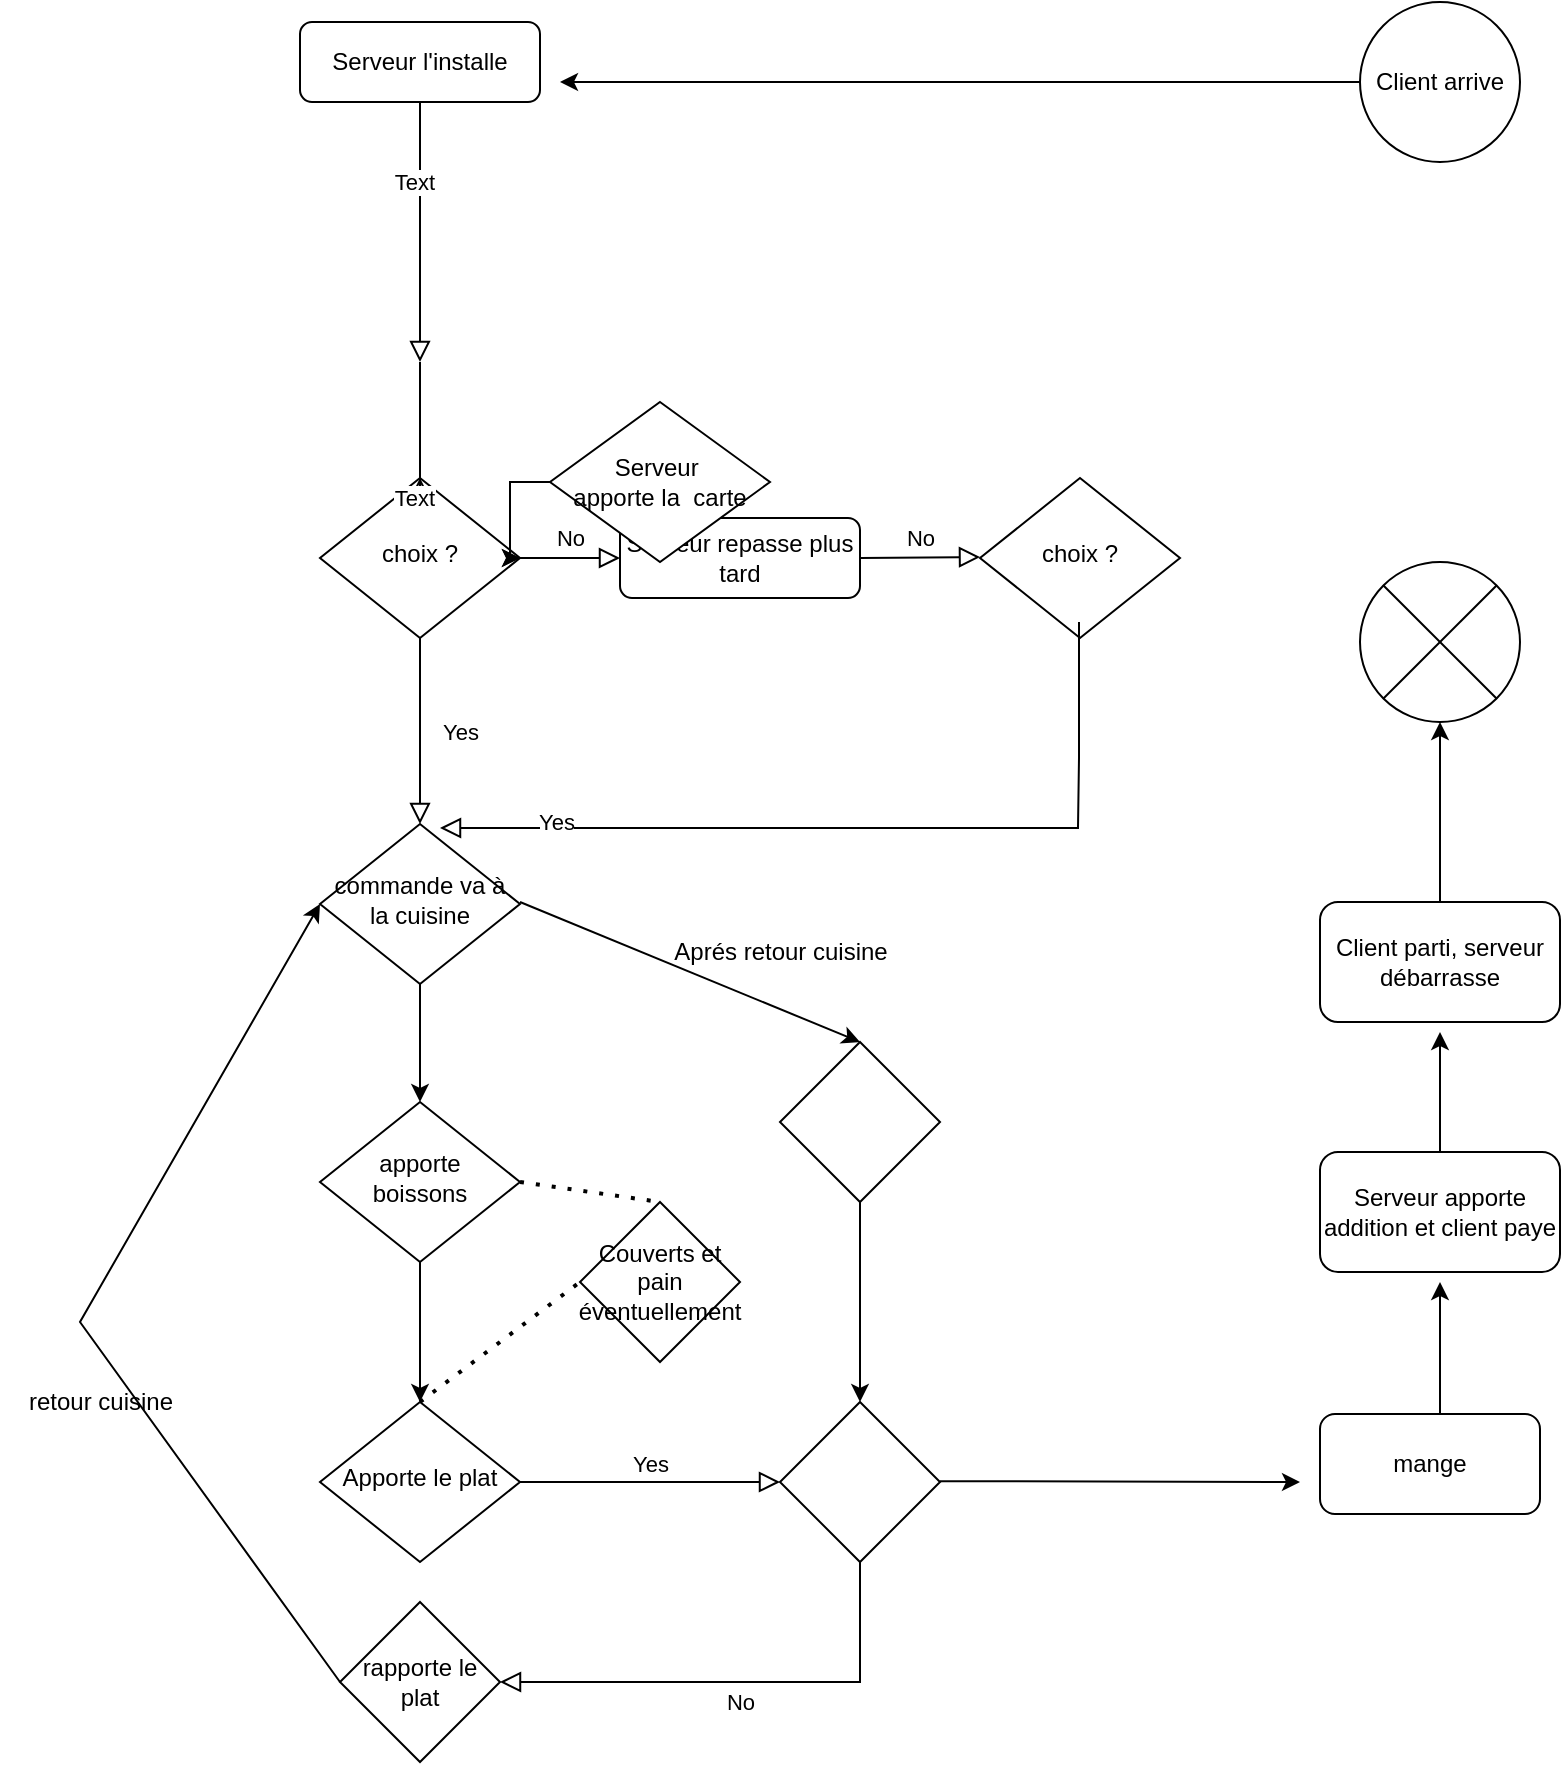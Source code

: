 <mxfile version="20.6.2" type="device"><diagram id="C5RBs43oDa-KdzZeNtuy" name="Page-1"><mxGraphModel dx="1707" dy="1020" grid="1" gridSize="10" guides="1" tooltips="1" connect="1" arrows="1" fold="1" page="1" pageScale="1" pageWidth="827" pageHeight="1169" math="0" shadow="0"><root><mxCell id="WIyWlLk6GJQsqaUBKTNV-0"/><mxCell id="WIyWlLk6GJQsqaUBKTNV-1" parent="WIyWlLk6GJQsqaUBKTNV-0"/><mxCell id="WIyWlLk6GJQsqaUBKTNV-2" value="" style="rounded=0;html=1;jettySize=auto;orthogonalLoop=1;fontSize=11;endArrow=block;endFill=0;endSize=8;strokeWidth=1;shadow=0;labelBackgroundColor=none;edgeStyle=orthogonalEdgeStyle;" parent="WIyWlLk6GJQsqaUBKTNV-1" source="WIyWlLk6GJQsqaUBKTNV-3" edge="1"><mxGeometry relative="1" as="geometry"><mxPoint x="220" y="180" as="targetPoint"/></mxGeometry></mxCell><mxCell id="IYweMEtOgKxNUD0_FUAG-0" value="Text" style="edgeLabel;html=1;align=center;verticalAlign=middle;resizable=0;points=[];" vertex="1" connectable="0" parent="WIyWlLk6GJQsqaUBKTNV-2"><mxGeometry x="0.725" y="-3" relative="1" as="geometry"><mxPoint y="-72" as="offset"/></mxGeometry></mxCell><mxCell id="WIyWlLk6GJQsqaUBKTNV-3" value="Serveur l'installe" style="rounded=1;whiteSpace=wrap;html=1;fontSize=12;glass=0;strokeWidth=1;shadow=0;" parent="WIyWlLk6GJQsqaUBKTNV-1" vertex="1"><mxGeometry x="160" y="10" width="120" height="40" as="geometry"/></mxCell><mxCell id="WIyWlLk6GJQsqaUBKTNV-4" value="Yes" style="rounded=0;html=1;jettySize=auto;orthogonalLoop=1;fontSize=11;endArrow=block;endFill=0;endSize=8;strokeWidth=1;shadow=0;labelBackgroundColor=none;edgeStyle=orthogonalEdgeStyle;" parent="WIyWlLk6GJQsqaUBKTNV-1" source="WIyWlLk6GJQsqaUBKTNV-6" target="WIyWlLk6GJQsqaUBKTNV-10" edge="1"><mxGeometry y="20" relative="1" as="geometry"><mxPoint as="offset"/></mxGeometry></mxCell><mxCell id="WIyWlLk6GJQsqaUBKTNV-5" value="No" style="edgeStyle=orthogonalEdgeStyle;rounded=0;html=1;jettySize=auto;orthogonalLoop=1;fontSize=11;endArrow=block;endFill=0;endSize=8;strokeWidth=1;shadow=0;labelBackgroundColor=none;" parent="WIyWlLk6GJQsqaUBKTNV-1" source="WIyWlLk6GJQsqaUBKTNV-6" target="WIyWlLk6GJQsqaUBKTNV-7" edge="1"><mxGeometry y="10" relative="1" as="geometry"><mxPoint as="offset"/></mxGeometry></mxCell><mxCell id="WIyWlLk6GJQsqaUBKTNV-6" value="choix ?" style="rhombus;whiteSpace=wrap;html=1;shadow=0;fontFamily=Helvetica;fontSize=12;align=center;strokeWidth=1;spacing=6;spacingTop=-4;" parent="WIyWlLk6GJQsqaUBKTNV-1" vertex="1"><mxGeometry x="170" y="238" width="100" height="80" as="geometry"/></mxCell><mxCell id="WIyWlLk6GJQsqaUBKTNV-7" value="Serveur repasse plus tard" style="rounded=1;whiteSpace=wrap;html=1;fontSize=12;glass=0;strokeWidth=1;shadow=0;" parent="WIyWlLk6GJQsqaUBKTNV-1" vertex="1"><mxGeometry x="320" y="258" width="120" height="40" as="geometry"/></mxCell><mxCell id="WIyWlLk6GJQsqaUBKTNV-9" value="Yes" style="edgeStyle=orthogonalEdgeStyle;rounded=0;html=1;jettySize=auto;orthogonalLoop=1;fontSize=11;endArrow=block;endFill=0;endSize=8;strokeWidth=1;shadow=0;labelBackgroundColor=none;exitX=1;exitY=0.5;exitDx=0;exitDy=0;" parent="WIyWlLk6GJQsqaUBKTNV-1" source="IYweMEtOgKxNUD0_FUAG-21" edge="1"><mxGeometry y="10" relative="1" as="geometry"><mxPoint as="offset"/><mxPoint x="400" y="740" as="targetPoint"/></mxGeometry></mxCell><mxCell id="WIyWlLk6GJQsqaUBKTNV-10" value="commande va à la cuisine" style="rhombus;whiteSpace=wrap;html=1;shadow=0;fontFamily=Helvetica;fontSize=12;align=center;strokeWidth=1;spacing=6;spacingTop=-4;" parent="WIyWlLk6GJQsqaUBKTNV-1" vertex="1"><mxGeometry x="170" y="411" width="100" height="80" as="geometry"/></mxCell><mxCell id="IYweMEtOgKxNUD0_FUAG-16" value="" style="edgeStyle=orthogonalEdgeStyle;rounded=0;orthogonalLoop=1;jettySize=auto;html=1;" edge="1" parent="WIyWlLk6GJQsqaUBKTNV-1" source="IYweMEtOgKxNUD0_FUAG-1" target="WIyWlLk6GJQsqaUBKTNV-6"><mxGeometry relative="1" as="geometry"/></mxCell><mxCell id="IYweMEtOgKxNUD0_FUAG-17" value="" style="edgeStyle=orthogonalEdgeStyle;rounded=0;orthogonalLoop=1;jettySize=auto;html=1;" edge="1" parent="WIyWlLk6GJQsqaUBKTNV-1" source="IYweMEtOgKxNUD0_FUAG-1" target="WIyWlLk6GJQsqaUBKTNV-6"><mxGeometry relative="1" as="geometry"/></mxCell><mxCell id="IYweMEtOgKxNUD0_FUAG-1" value="Serveur&amp;nbsp;&lt;br&gt;apporte la&amp;nbsp; carte" style="rhombus;whiteSpace=wrap;html=1;" vertex="1" parent="WIyWlLk6GJQsqaUBKTNV-1"><mxGeometry x="285" y="200" width="110" height="80" as="geometry"/></mxCell><mxCell id="IYweMEtOgKxNUD0_FUAG-2" value="" style="rounded=0;html=1;jettySize=auto;orthogonalLoop=1;fontSize=11;endArrow=block;endFill=0;endSize=8;strokeWidth=1;shadow=0;labelBackgroundColor=none;edgeStyle=orthogonalEdgeStyle;" edge="1" parent="WIyWlLk6GJQsqaUBKTNV-1"><mxGeometry relative="1" as="geometry"><mxPoint x="220" y="180" as="sourcePoint"/><mxPoint x="220" y="238" as="targetPoint"/><Array as="points"><mxPoint x="219.5" y="248"/><mxPoint x="219.5" y="248"/></Array></mxGeometry></mxCell><mxCell id="IYweMEtOgKxNUD0_FUAG-3" value="Text" style="edgeLabel;html=1;align=center;verticalAlign=middle;resizable=0;points=[];" vertex="1" connectable="0" parent="IYweMEtOgKxNUD0_FUAG-2"><mxGeometry x="0.725" y="-3" relative="1" as="geometry"><mxPoint as="offset"/></mxGeometry></mxCell><mxCell id="IYweMEtOgKxNUD0_FUAG-5" value="choix ?" style="rhombus;whiteSpace=wrap;html=1;shadow=0;fontFamily=Helvetica;fontSize=12;align=center;strokeWidth=1;spacing=6;spacingTop=-4;" vertex="1" parent="WIyWlLk6GJQsqaUBKTNV-1"><mxGeometry x="500" y="238" width="100" height="80" as="geometry"/></mxCell><mxCell id="IYweMEtOgKxNUD0_FUAG-8" value="No" style="edgeStyle=orthogonalEdgeStyle;rounded=0;html=1;jettySize=auto;orthogonalLoop=1;fontSize=11;endArrow=block;endFill=0;endSize=8;strokeWidth=1;shadow=0;labelBackgroundColor=none;exitX=1;exitY=0.5;exitDx=0;exitDy=0;" edge="1" parent="WIyWlLk6GJQsqaUBKTNV-1" source="WIyWlLk6GJQsqaUBKTNV-7"><mxGeometry y="10" relative="1" as="geometry"><mxPoint as="offset"/><mxPoint x="450" y="277.5" as="sourcePoint"/><mxPoint x="500" y="277.5" as="targetPoint"/></mxGeometry></mxCell><mxCell id="IYweMEtOgKxNUD0_FUAG-11" value="" style="rounded=0;html=1;jettySize=auto;orthogonalLoop=1;fontSize=11;endArrow=block;endFill=0;endSize=8;strokeWidth=1;shadow=0;labelBackgroundColor=none;edgeStyle=orthogonalEdgeStyle;entryX=0.6;entryY=0.025;entryDx=0;entryDy=0;entryPerimeter=0;" edge="1" parent="WIyWlLk6GJQsqaUBKTNV-1" target="WIyWlLk6GJQsqaUBKTNV-10"><mxGeometry relative="1" as="geometry"><mxPoint x="549.5" y="310" as="sourcePoint"/><mxPoint x="549.5" y="368" as="targetPoint"/><Array as="points"><mxPoint x="550" y="378"/><mxPoint x="549" y="360"/></Array></mxGeometry></mxCell><mxCell id="IYweMEtOgKxNUD0_FUAG-12" value="Yes" style="edgeLabel;html=1;align=center;verticalAlign=middle;resizable=0;points=[];" vertex="1" connectable="0" parent="IYweMEtOgKxNUD0_FUAG-11"><mxGeometry x="0.725" y="-3" relative="1" as="geometry"><mxPoint as="offset"/></mxGeometry></mxCell><mxCell id="IYweMEtOgKxNUD0_FUAG-13" value="apporte boissons" style="rhombus;whiteSpace=wrap;html=1;shadow=0;fontFamily=Helvetica;fontSize=12;align=center;strokeWidth=1;spacing=6;spacingTop=-4;" vertex="1" parent="WIyWlLk6GJQsqaUBKTNV-1"><mxGeometry x="170" y="550" width="100" height="80" as="geometry"/></mxCell><mxCell id="IYweMEtOgKxNUD0_FUAG-19" value="" style="endArrow=classic;html=1;rounded=0;exitX=0.5;exitY=1;exitDx=0;exitDy=0;entryX=0.5;entryY=0;entryDx=0;entryDy=0;" edge="1" parent="WIyWlLk6GJQsqaUBKTNV-1" source="WIyWlLk6GJQsqaUBKTNV-10" target="IYweMEtOgKxNUD0_FUAG-13"><mxGeometry width="50" height="50" relative="1" as="geometry"><mxPoint x="180" y="550" as="sourcePoint"/><mxPoint x="230" y="500" as="targetPoint"/></mxGeometry></mxCell><mxCell id="IYweMEtOgKxNUD0_FUAG-20" value="" style="endArrow=classic;html=1;rounded=0;exitX=0.5;exitY=1;exitDx=0;exitDy=0;" edge="1" parent="WIyWlLk6GJQsqaUBKTNV-1" source="IYweMEtOgKxNUD0_FUAG-13"><mxGeometry width="50" height="50" relative="1" as="geometry"><mxPoint x="240" y="650" as="sourcePoint"/><mxPoint x="220" y="700" as="targetPoint"/></mxGeometry></mxCell><mxCell id="IYweMEtOgKxNUD0_FUAG-21" value="Apporte le plat" style="rhombus;whiteSpace=wrap;html=1;shadow=0;fontFamily=Helvetica;fontSize=12;align=center;strokeWidth=1;spacing=6;spacingTop=-4;" vertex="1" parent="WIyWlLk6GJQsqaUBKTNV-1"><mxGeometry x="170" y="700" width="100" height="80" as="geometry"/></mxCell><mxCell id="IYweMEtOgKxNUD0_FUAG-26" value="No" style="edgeStyle=orthogonalEdgeStyle;rounded=0;html=1;jettySize=auto;orthogonalLoop=1;fontSize=11;endArrow=block;endFill=0;endSize=8;strokeWidth=1;shadow=0;labelBackgroundColor=none;exitX=0.5;exitY=1;exitDx=0;exitDy=0;" edge="1" parent="WIyWlLk6GJQsqaUBKTNV-1" source="IYweMEtOgKxNUD0_FUAG-27"><mxGeometry y="10" relative="1" as="geometry"><mxPoint as="offset"/><mxPoint x="220" y="780" as="sourcePoint"/><mxPoint x="260" y="840" as="targetPoint"/><Array as="points"><mxPoint x="440" y="840"/><mxPoint x="260" y="840"/></Array></mxGeometry></mxCell><mxCell id="IYweMEtOgKxNUD0_FUAG-27" value="" style="rhombus;whiteSpace=wrap;html=1;" vertex="1" parent="WIyWlLk6GJQsqaUBKTNV-1"><mxGeometry x="400" y="700" width="80" height="80" as="geometry"/></mxCell><mxCell id="IYweMEtOgKxNUD0_FUAG-30" value="rapporte le plat" style="rhombus;whiteSpace=wrap;html=1;" vertex="1" parent="WIyWlLk6GJQsqaUBKTNV-1"><mxGeometry x="180" y="800" width="80" height="80" as="geometry"/></mxCell><mxCell id="IYweMEtOgKxNUD0_FUAG-33" value="" style="endArrow=classic;html=1;rounded=0;entryX=0;entryY=0.5;entryDx=0;entryDy=0;exitX=0;exitY=0.5;exitDx=0;exitDy=0;" edge="1" parent="WIyWlLk6GJQsqaUBKTNV-1" source="IYweMEtOgKxNUD0_FUAG-30" target="WIyWlLk6GJQsqaUBKTNV-10"><mxGeometry width="50" height="50" relative="1" as="geometry"><mxPoint x="90" y="680" as="sourcePoint"/><mxPoint x="40" y="730" as="targetPoint"/><Array as="points"><mxPoint x="50" y="660"/></Array></mxGeometry></mxCell><mxCell id="IYweMEtOgKxNUD0_FUAG-34" value="" style="endArrow=classic;html=1;rounded=0;" edge="1" parent="WIyWlLk6GJQsqaUBKTNV-1"><mxGeometry width="50" height="50" relative="1" as="geometry"><mxPoint x="480" y="739.6" as="sourcePoint"/><mxPoint x="660" y="740" as="targetPoint"/></mxGeometry></mxCell><mxCell id="IYweMEtOgKxNUD0_FUAG-35" value="mange" style="rounded=1;whiteSpace=wrap;html=1;" vertex="1" parent="WIyWlLk6GJQsqaUBKTNV-1"><mxGeometry x="670" y="706" width="110" height="50" as="geometry"/></mxCell><mxCell id="IYweMEtOgKxNUD0_FUAG-36" value="retour cuisine" style="text;html=1;resizable=0;autosize=1;align=center;verticalAlign=middle;points=[];fillColor=none;strokeColor=none;rounded=0;" vertex="1" parent="WIyWlLk6GJQsqaUBKTNV-1"><mxGeometry x="10" y="685" width="100" height="30" as="geometry"/></mxCell><mxCell id="IYweMEtOgKxNUD0_FUAG-37" value="Serveur apporte addition et client paye" style="rounded=1;whiteSpace=wrap;html=1;" vertex="1" parent="WIyWlLk6GJQsqaUBKTNV-1"><mxGeometry x="670" y="575" width="120" height="60" as="geometry"/></mxCell><mxCell id="IYweMEtOgKxNUD0_FUAG-38" value="" style="shape=sumEllipse;perimeter=ellipsePerimeter;whiteSpace=wrap;html=1;backgroundOutline=1;direction=south;" vertex="1" parent="WIyWlLk6GJQsqaUBKTNV-1"><mxGeometry x="690" y="280" width="80" height="80" as="geometry"/></mxCell><mxCell id="IYweMEtOgKxNUD0_FUAG-39" value="" style="endArrow=classic;html=1;rounded=0;" edge="1" parent="WIyWlLk6GJQsqaUBKTNV-1"><mxGeometry width="50" height="50" relative="1" as="geometry"><mxPoint x="730" y="706" as="sourcePoint"/><mxPoint x="730" y="640" as="targetPoint"/><Array as="points"/></mxGeometry></mxCell><mxCell id="IYweMEtOgKxNUD0_FUAG-40" value="" style="endArrow=classic;html=1;rounded=0;" edge="1" parent="WIyWlLk6GJQsqaUBKTNV-1"><mxGeometry width="50" height="50" relative="1" as="geometry"><mxPoint x="730" y="575" as="sourcePoint"/><mxPoint x="730" y="515" as="targetPoint"/></mxGeometry></mxCell><mxCell id="IYweMEtOgKxNUD0_FUAG-41" value="Client parti, serveur débarrasse" style="rounded=1;whiteSpace=wrap;html=1;" vertex="1" parent="WIyWlLk6GJQsqaUBKTNV-1"><mxGeometry x="670" y="450" width="120" height="60" as="geometry"/></mxCell><mxCell id="IYweMEtOgKxNUD0_FUAG-42" value="" style="endArrow=classic;html=1;rounded=0;entryX=1;entryY=0.5;entryDx=0;entryDy=0;" edge="1" parent="WIyWlLk6GJQsqaUBKTNV-1" target="IYweMEtOgKxNUD0_FUAG-38"><mxGeometry width="50" height="50" relative="1" as="geometry"><mxPoint x="730" y="450" as="sourcePoint"/><mxPoint x="780" y="400" as="targetPoint"/></mxGeometry></mxCell><mxCell id="IYweMEtOgKxNUD0_FUAG-43" value="" style="rhombus;whiteSpace=wrap;html=1;" vertex="1" parent="WIyWlLk6GJQsqaUBKTNV-1"><mxGeometry x="400" y="520" width="80" height="80" as="geometry"/></mxCell><mxCell id="IYweMEtOgKxNUD0_FUAG-44" value="" style="endArrow=classic;html=1;rounded=0;entryX=0.5;entryY=0;entryDx=0;entryDy=0;" edge="1" parent="WIyWlLk6GJQsqaUBKTNV-1" target="IYweMEtOgKxNUD0_FUAG-43"><mxGeometry width="50" height="50" relative="1" as="geometry"><mxPoint x="270" y="450" as="sourcePoint"/><mxPoint x="320" y="400" as="targetPoint"/></mxGeometry></mxCell><mxCell id="IYweMEtOgKxNUD0_FUAG-45" value="" style="endArrow=classic;html=1;rounded=0;exitX=0.5;exitY=1;exitDx=0;exitDy=0;entryX=0.5;entryY=0;entryDx=0;entryDy=0;" edge="1" parent="WIyWlLk6GJQsqaUBKTNV-1" source="IYweMEtOgKxNUD0_FUAG-43" target="IYweMEtOgKxNUD0_FUAG-27"><mxGeometry width="50" height="50" relative="1" as="geometry"><mxPoint x="610" y="670" as="sourcePoint"/><mxPoint x="660" y="620" as="targetPoint"/></mxGeometry></mxCell><mxCell id="IYweMEtOgKxNUD0_FUAG-46" value="Aprés retour cuisine" style="text;html=1;resizable=0;autosize=1;align=center;verticalAlign=middle;points=[];fillColor=none;strokeColor=none;rounded=0;" vertex="1" parent="WIyWlLk6GJQsqaUBKTNV-1"><mxGeometry x="335" y="460" width="130" height="30" as="geometry"/></mxCell><mxCell id="IYweMEtOgKxNUD0_FUAG-47" value="Client arrive" style="ellipse;whiteSpace=wrap;html=1;aspect=fixed;" vertex="1" parent="WIyWlLk6GJQsqaUBKTNV-1"><mxGeometry x="690" width="80" height="80" as="geometry"/></mxCell><mxCell id="IYweMEtOgKxNUD0_FUAG-48" value="" style="endArrow=classic;html=1;rounded=0;exitX=0;exitY=0.5;exitDx=0;exitDy=0;" edge="1" parent="WIyWlLk6GJQsqaUBKTNV-1" source="IYweMEtOgKxNUD0_FUAG-47"><mxGeometry width="50" height="50" relative="1" as="geometry"><mxPoint x="610" y="330" as="sourcePoint"/><mxPoint x="290" y="40" as="targetPoint"/></mxGeometry></mxCell><mxCell id="IYweMEtOgKxNUD0_FUAG-50" value="Couverts et pain éventuellement" style="rhombus;whiteSpace=wrap;html=1;" vertex="1" parent="WIyWlLk6GJQsqaUBKTNV-1"><mxGeometry x="300" y="600" width="80" height="80" as="geometry"/></mxCell><mxCell id="IYweMEtOgKxNUD0_FUAG-51" value="" style="endArrow=none;dashed=1;html=1;dashPattern=1 3;strokeWidth=2;rounded=0;exitX=1;exitY=0.5;exitDx=0;exitDy=0;entryX=0.5;entryY=0;entryDx=0;entryDy=0;" edge="1" parent="WIyWlLk6GJQsqaUBKTNV-1" source="IYweMEtOgKxNUD0_FUAG-13" target="IYweMEtOgKxNUD0_FUAG-50"><mxGeometry width="50" height="50" relative="1" as="geometry"><mxPoint x="610" y="630" as="sourcePoint"/><mxPoint x="660" y="580" as="targetPoint"/></mxGeometry></mxCell><mxCell id="IYweMEtOgKxNUD0_FUAG-52" value="" style="endArrow=none;dashed=1;html=1;dashPattern=1 3;strokeWidth=2;rounded=0;exitX=0.5;exitY=0;exitDx=0;exitDy=0;" edge="1" parent="WIyWlLk6GJQsqaUBKTNV-1" source="IYweMEtOgKxNUD0_FUAG-21"><mxGeometry width="50" height="50" relative="1" as="geometry"><mxPoint x="250" y="690" as="sourcePoint"/><mxPoint x="300" y="640" as="targetPoint"/></mxGeometry></mxCell></root></mxGraphModel></diagram></mxfile>